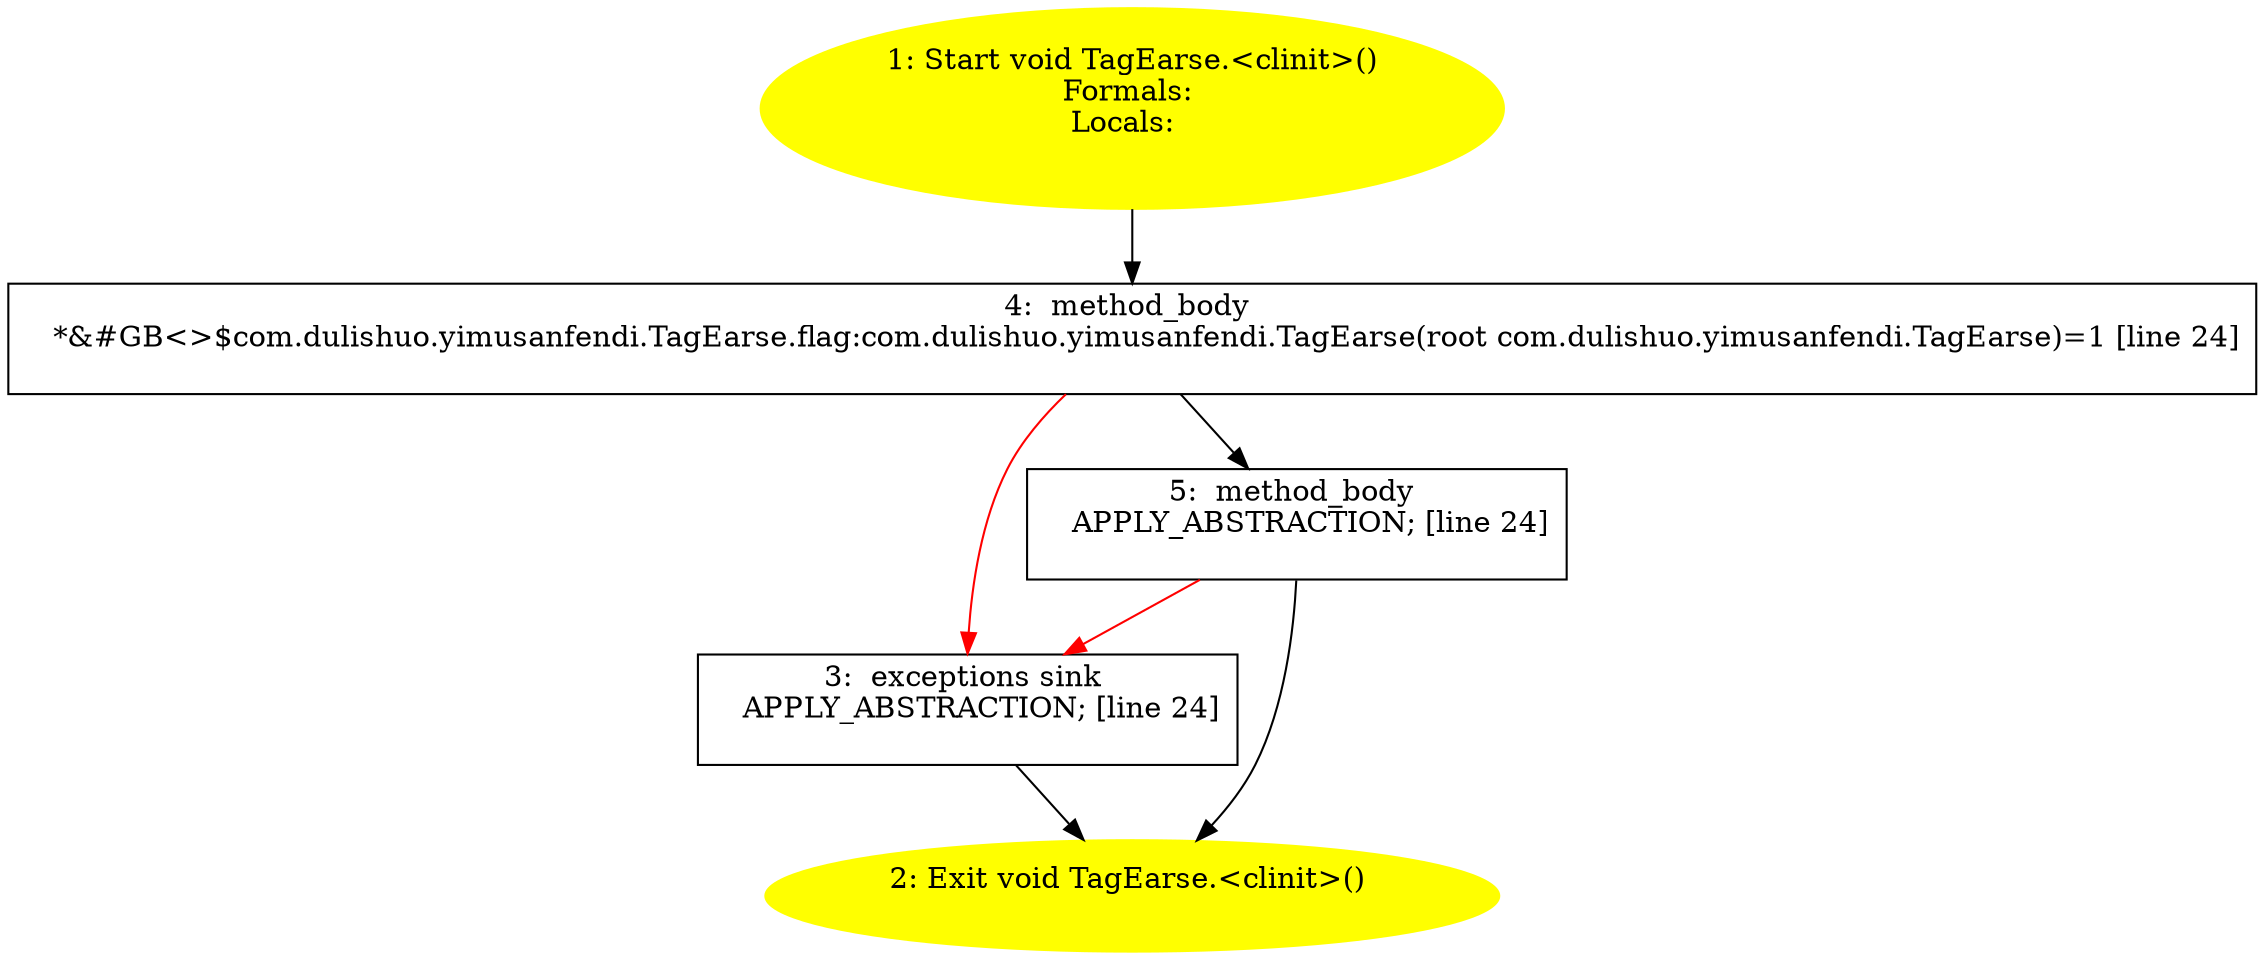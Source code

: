 /* @generated */
digraph cfg {
"com.dulishuo.yimusanfendi.TagEarse.<clinit>():void.cb82a9c4bbf348db52f05a4bd6dd2ff0_1" [label="1: Start void TagEarse.<clinit>()\nFormals: \nLocals:  \n  " color=yellow style=filled]
	

	 "com.dulishuo.yimusanfendi.TagEarse.<clinit>():void.cb82a9c4bbf348db52f05a4bd6dd2ff0_1" -> "com.dulishuo.yimusanfendi.TagEarse.<clinit>():void.cb82a9c4bbf348db52f05a4bd6dd2ff0_4" ;
"com.dulishuo.yimusanfendi.TagEarse.<clinit>():void.cb82a9c4bbf348db52f05a4bd6dd2ff0_2" [label="2: Exit void TagEarse.<clinit>() \n  " color=yellow style=filled]
	

"com.dulishuo.yimusanfendi.TagEarse.<clinit>():void.cb82a9c4bbf348db52f05a4bd6dd2ff0_3" [label="3:  exceptions sink \n   APPLY_ABSTRACTION; [line 24]\n " shape="box"]
	

	 "com.dulishuo.yimusanfendi.TagEarse.<clinit>():void.cb82a9c4bbf348db52f05a4bd6dd2ff0_3" -> "com.dulishuo.yimusanfendi.TagEarse.<clinit>():void.cb82a9c4bbf348db52f05a4bd6dd2ff0_2" ;
"com.dulishuo.yimusanfendi.TagEarse.<clinit>():void.cb82a9c4bbf348db52f05a4bd6dd2ff0_4" [label="4:  method_body \n   *&#GB<>$com.dulishuo.yimusanfendi.TagEarse.flag:com.dulishuo.yimusanfendi.TagEarse(root com.dulishuo.yimusanfendi.TagEarse)=1 [line 24]\n " shape="box"]
	

	 "com.dulishuo.yimusanfendi.TagEarse.<clinit>():void.cb82a9c4bbf348db52f05a4bd6dd2ff0_4" -> "com.dulishuo.yimusanfendi.TagEarse.<clinit>():void.cb82a9c4bbf348db52f05a4bd6dd2ff0_5" ;
	 "com.dulishuo.yimusanfendi.TagEarse.<clinit>():void.cb82a9c4bbf348db52f05a4bd6dd2ff0_4" -> "com.dulishuo.yimusanfendi.TagEarse.<clinit>():void.cb82a9c4bbf348db52f05a4bd6dd2ff0_3" [color="red" ];
"com.dulishuo.yimusanfendi.TagEarse.<clinit>():void.cb82a9c4bbf348db52f05a4bd6dd2ff0_5" [label="5:  method_body \n   APPLY_ABSTRACTION; [line 24]\n " shape="box"]
	

	 "com.dulishuo.yimusanfendi.TagEarse.<clinit>():void.cb82a9c4bbf348db52f05a4bd6dd2ff0_5" -> "com.dulishuo.yimusanfendi.TagEarse.<clinit>():void.cb82a9c4bbf348db52f05a4bd6dd2ff0_2" ;
	 "com.dulishuo.yimusanfendi.TagEarse.<clinit>():void.cb82a9c4bbf348db52f05a4bd6dd2ff0_5" -> "com.dulishuo.yimusanfendi.TagEarse.<clinit>():void.cb82a9c4bbf348db52f05a4bd6dd2ff0_3" [color="red" ];
}
